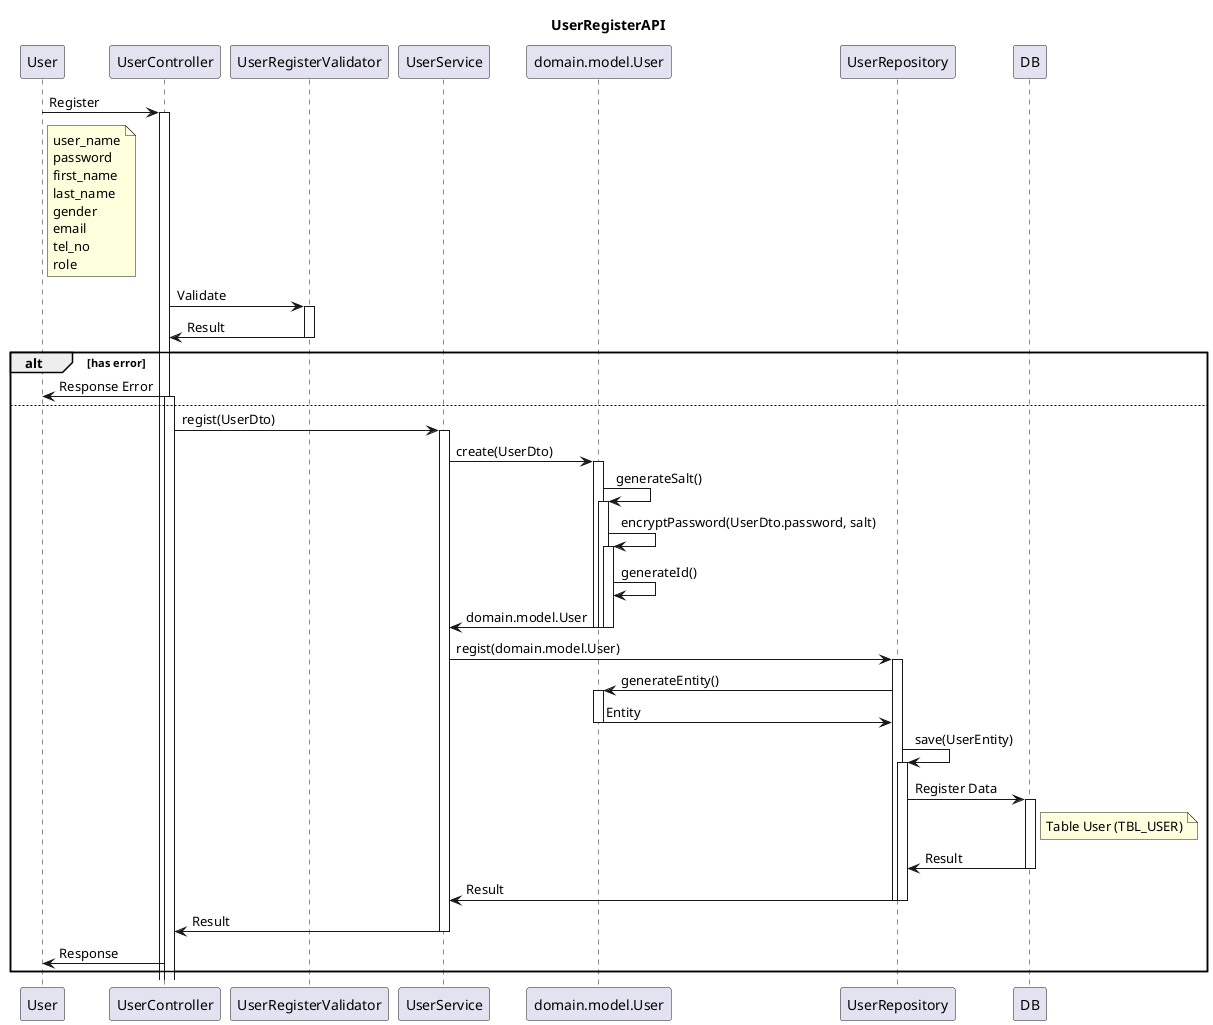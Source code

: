@startuml
title UserRegisterAPI
User -> UserController: Register
note right of User
  user_name
  password
  first_name
  last_name
  gender
  email
  tel_no
  role
end note
activate UserController

UserController -> UserRegisterValidator: Validate
activate UserRegisterValidator

UserController <- UserRegisterValidator: Result
deactivate UserRegisterValidator

alt has error
  User <- UserController: Response Error
else
  activate UserController
  UserController -> UserService: regist(UserDto)
  activate UserService

  UserService -> domain.model.User: create(UserDto)
  activate domain.model.User

  domain.model.User -> domain.model.User: generateSalt()

  activate domain.model.User
  domain.model.User -> domain.model.User: encryptPassword(UserDto.password, salt)

  activate domain.model.User
  domain.model.User -> domain.model.User: generateId()

  UserService <- domain.model.User: domain.model.User
  deactivate domain.model.User
  deactivate domain.model.User
  deactivate domain.model.User
  deactivate domain.model.User

  UserService -> UserRepository: regist(domain.model.User)
  activate UserRepository
    UserRepository -> domain.model.User: generateEntity()
    activate domain.model.User
      UserRepository <- domain.model.User: Entity
    deactivate domain.model.User

    UserRepository -> UserRepository: save(UserEntity)
    activate UserRepository
      UserRepository -> DB: Register Data
      activate DB
        note right DB
          Table User (TBL_USER)
        end note
        UserRepository <- DB: Result
      deactivate DB
      UserService <- UserRepository: Result
    deactivate UserRepository
  deactivate UserRepository

  UserController <- UserService: Result

  deactivate UserService

  User <- UserController: Response
end

@enduml
